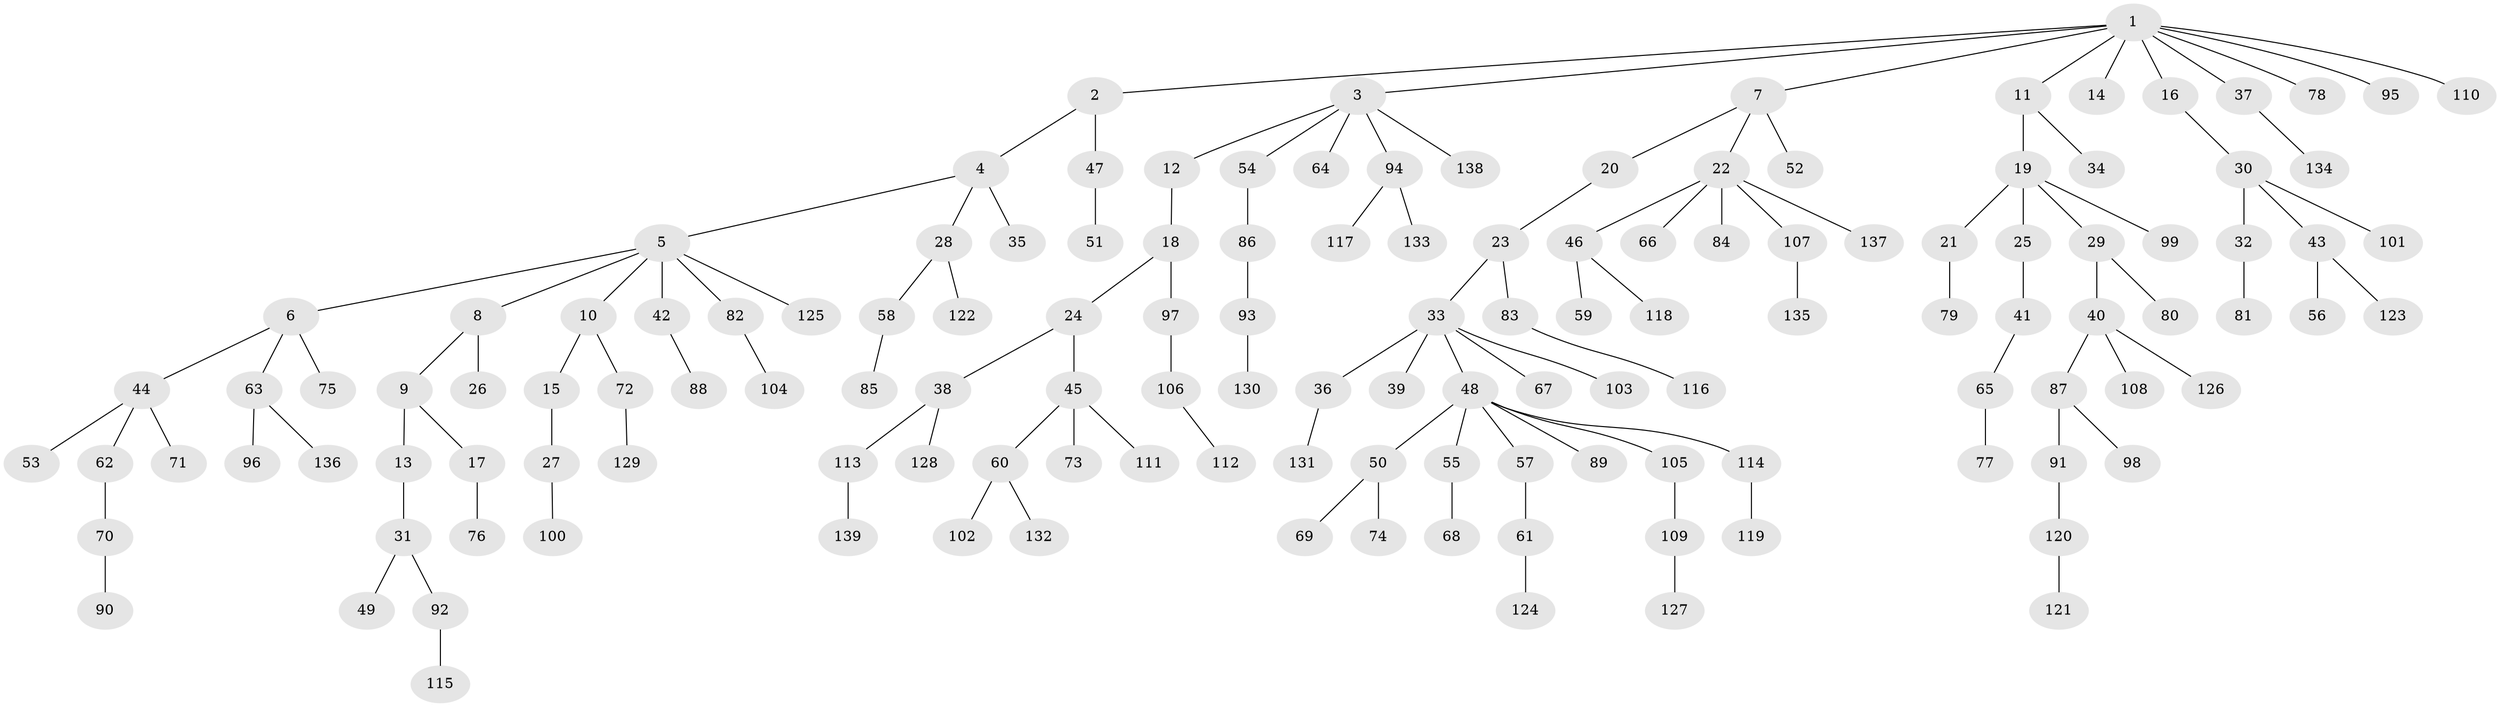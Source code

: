 // coarse degree distribution, {10: 0.012048192771084338, 3: 0.12048192771084337, 6: 0.012048192771084338, 4: 0.060240963855421686, 8: 0.012048192771084338, 2: 0.20481927710843373, 1: 0.5542168674698795, 5: 0.024096385542168676}
// Generated by graph-tools (version 1.1) at 2025/19/03/04/25 18:19:09]
// undirected, 139 vertices, 138 edges
graph export_dot {
graph [start="1"]
  node [color=gray90,style=filled];
  1;
  2;
  3;
  4;
  5;
  6;
  7;
  8;
  9;
  10;
  11;
  12;
  13;
  14;
  15;
  16;
  17;
  18;
  19;
  20;
  21;
  22;
  23;
  24;
  25;
  26;
  27;
  28;
  29;
  30;
  31;
  32;
  33;
  34;
  35;
  36;
  37;
  38;
  39;
  40;
  41;
  42;
  43;
  44;
  45;
  46;
  47;
  48;
  49;
  50;
  51;
  52;
  53;
  54;
  55;
  56;
  57;
  58;
  59;
  60;
  61;
  62;
  63;
  64;
  65;
  66;
  67;
  68;
  69;
  70;
  71;
  72;
  73;
  74;
  75;
  76;
  77;
  78;
  79;
  80;
  81;
  82;
  83;
  84;
  85;
  86;
  87;
  88;
  89;
  90;
  91;
  92;
  93;
  94;
  95;
  96;
  97;
  98;
  99;
  100;
  101;
  102;
  103;
  104;
  105;
  106;
  107;
  108;
  109;
  110;
  111;
  112;
  113;
  114;
  115;
  116;
  117;
  118;
  119;
  120;
  121;
  122;
  123;
  124;
  125;
  126;
  127;
  128;
  129;
  130;
  131;
  132;
  133;
  134;
  135;
  136;
  137;
  138;
  139;
  1 -- 2;
  1 -- 3;
  1 -- 7;
  1 -- 11;
  1 -- 14;
  1 -- 16;
  1 -- 37;
  1 -- 78;
  1 -- 95;
  1 -- 110;
  2 -- 4;
  2 -- 47;
  3 -- 12;
  3 -- 54;
  3 -- 64;
  3 -- 94;
  3 -- 138;
  4 -- 5;
  4 -- 28;
  4 -- 35;
  5 -- 6;
  5 -- 8;
  5 -- 10;
  5 -- 42;
  5 -- 82;
  5 -- 125;
  6 -- 44;
  6 -- 63;
  6 -- 75;
  7 -- 20;
  7 -- 22;
  7 -- 52;
  8 -- 9;
  8 -- 26;
  9 -- 13;
  9 -- 17;
  10 -- 15;
  10 -- 72;
  11 -- 19;
  11 -- 34;
  12 -- 18;
  13 -- 31;
  15 -- 27;
  16 -- 30;
  17 -- 76;
  18 -- 24;
  18 -- 97;
  19 -- 21;
  19 -- 25;
  19 -- 29;
  19 -- 99;
  20 -- 23;
  21 -- 79;
  22 -- 46;
  22 -- 66;
  22 -- 84;
  22 -- 107;
  22 -- 137;
  23 -- 33;
  23 -- 83;
  24 -- 38;
  24 -- 45;
  25 -- 41;
  27 -- 100;
  28 -- 58;
  28 -- 122;
  29 -- 40;
  29 -- 80;
  30 -- 32;
  30 -- 43;
  30 -- 101;
  31 -- 49;
  31 -- 92;
  32 -- 81;
  33 -- 36;
  33 -- 39;
  33 -- 48;
  33 -- 67;
  33 -- 103;
  36 -- 131;
  37 -- 134;
  38 -- 113;
  38 -- 128;
  40 -- 87;
  40 -- 108;
  40 -- 126;
  41 -- 65;
  42 -- 88;
  43 -- 56;
  43 -- 123;
  44 -- 53;
  44 -- 62;
  44 -- 71;
  45 -- 60;
  45 -- 73;
  45 -- 111;
  46 -- 59;
  46 -- 118;
  47 -- 51;
  48 -- 50;
  48 -- 55;
  48 -- 57;
  48 -- 89;
  48 -- 105;
  48 -- 114;
  50 -- 69;
  50 -- 74;
  54 -- 86;
  55 -- 68;
  57 -- 61;
  58 -- 85;
  60 -- 102;
  60 -- 132;
  61 -- 124;
  62 -- 70;
  63 -- 96;
  63 -- 136;
  65 -- 77;
  70 -- 90;
  72 -- 129;
  82 -- 104;
  83 -- 116;
  86 -- 93;
  87 -- 91;
  87 -- 98;
  91 -- 120;
  92 -- 115;
  93 -- 130;
  94 -- 117;
  94 -- 133;
  97 -- 106;
  105 -- 109;
  106 -- 112;
  107 -- 135;
  109 -- 127;
  113 -- 139;
  114 -- 119;
  120 -- 121;
}

